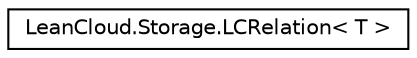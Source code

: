 digraph "Graphical Class Hierarchy"
{
  edge [fontname="Helvetica",fontsize="10",labelfontname="Helvetica",labelfontsize="10"];
  node [fontname="Helvetica",fontsize="10",shape=record];
  rankdir="LR";
  Node1 [label="LeanCloud.Storage.LCRelation\< T \>",height=0.2,width=0.4,color="black", fillcolor="white", style="filled",URL="$classLeanCloud_1_1Storage_1_1LCRelation.html",tooltip="关系类 "];
}
